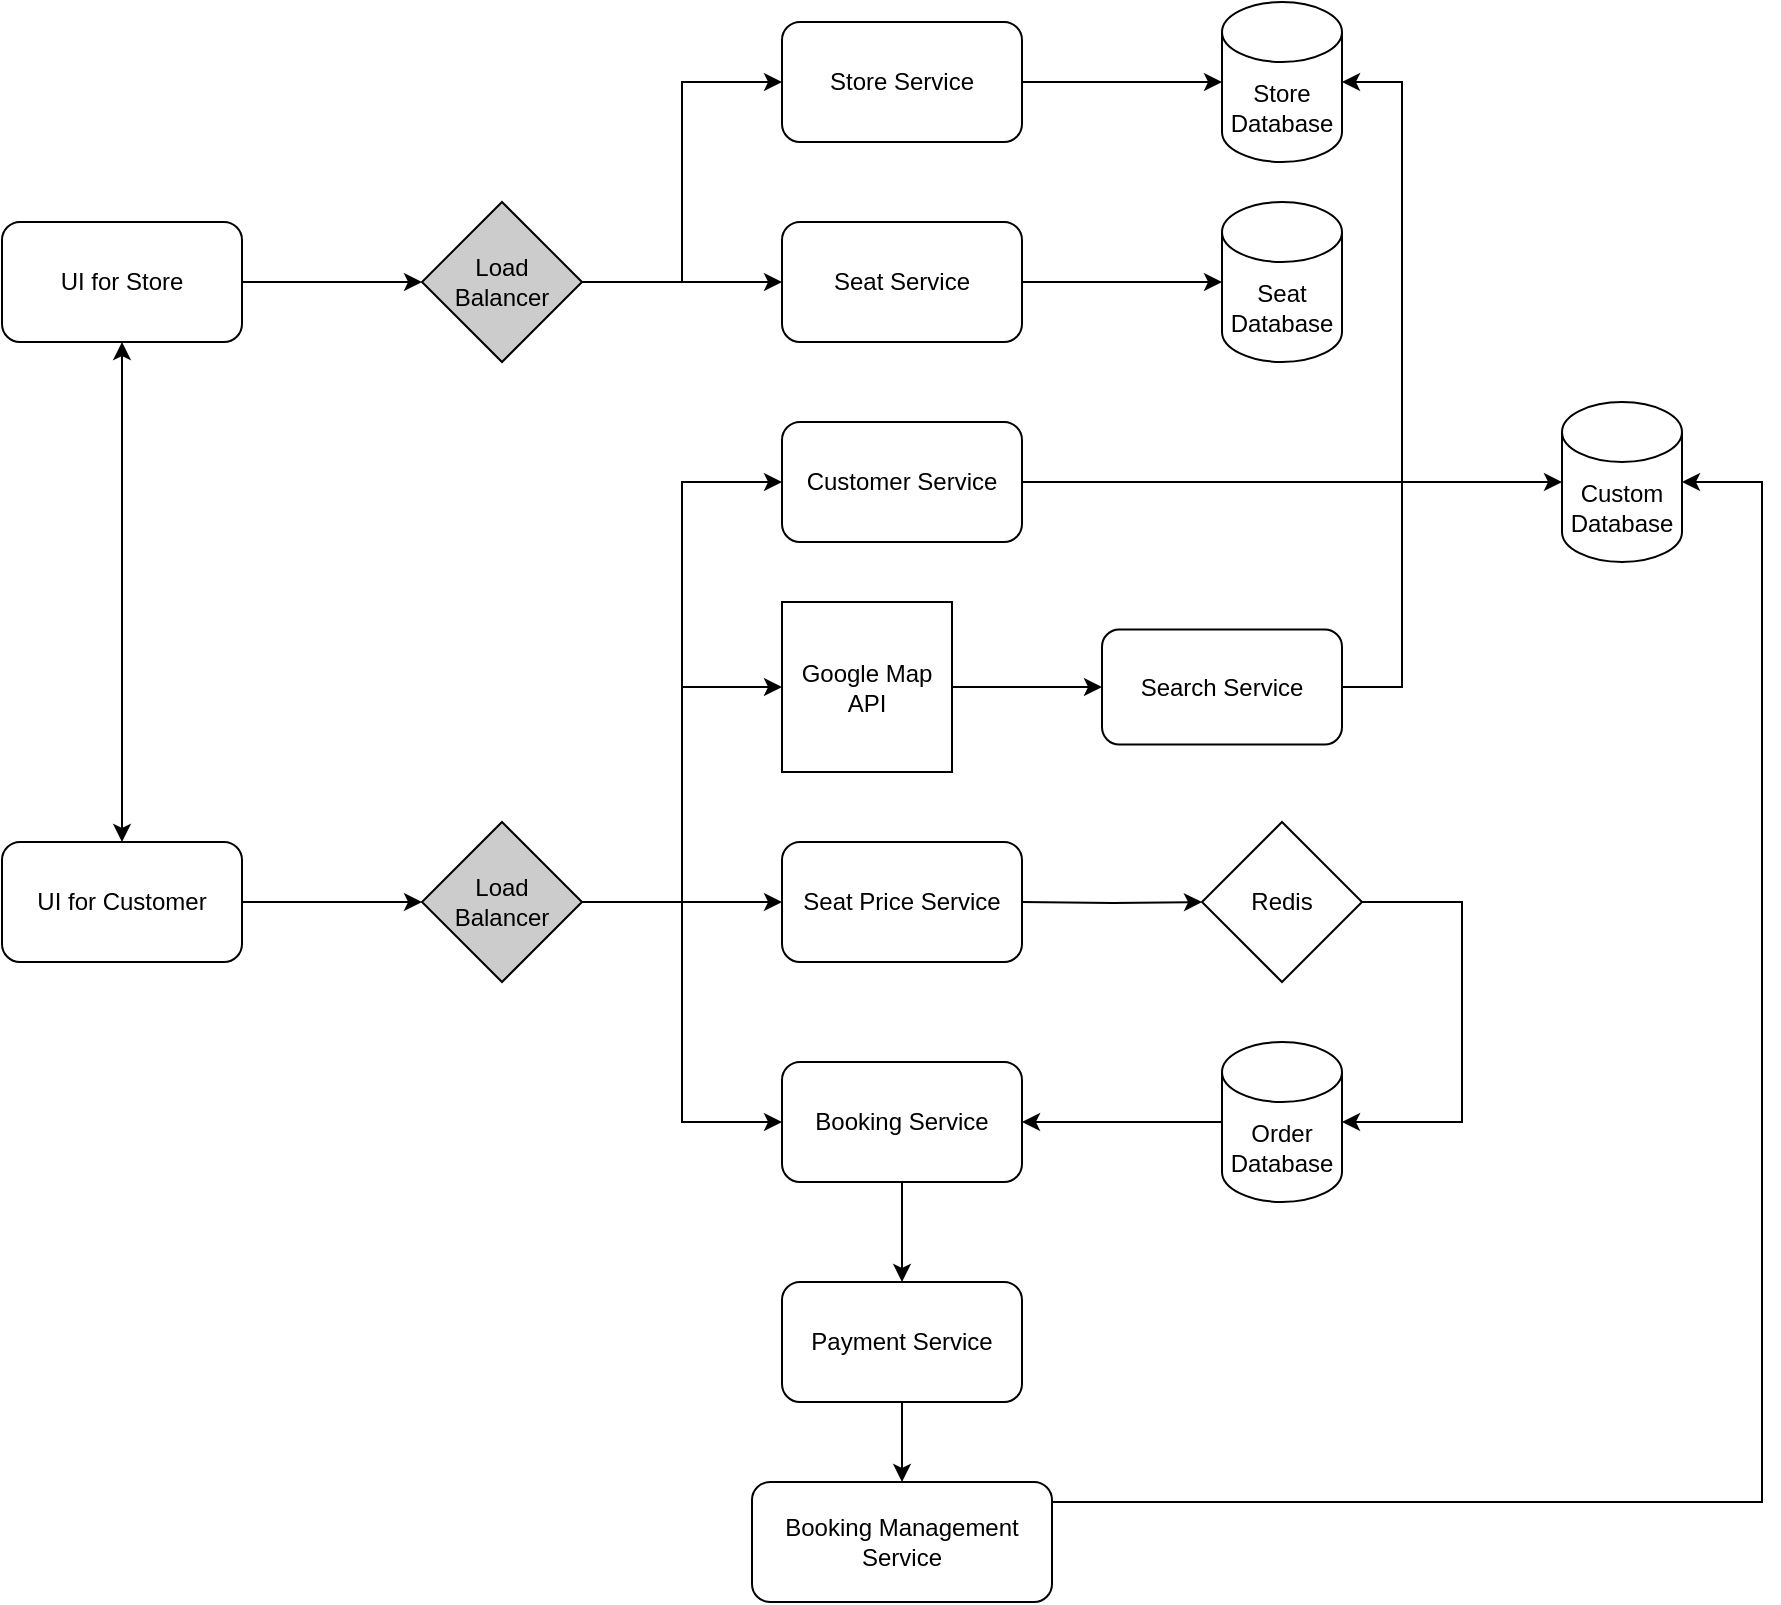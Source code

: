 <mxfile version="26.2.14">
  <diagram name="第 1 页" id="i_PyNug8uWYy_CJ6v1HJ">
    <mxGraphModel dx="1720" dy="1171" grid="1" gridSize="10" guides="1" tooltips="1" connect="1" arrows="1" fold="1" page="1" pageScale="1" pageWidth="4681" pageHeight="3300" math="0" shadow="0">
      <root>
        <mxCell id="0" />
        <mxCell id="1" parent="0" />
        <mxCell id="KJPA0pbkYJogIbTHBdZs-1" style="edgeStyle=orthogonalEdgeStyle;rounded=0;orthogonalLoop=1;jettySize=auto;html=1;exitX=1;exitY=0.5;exitDx=0;exitDy=0;entryX=0;entryY=0.5;entryDx=0;entryDy=0;" edge="1" parent="1" source="KJPA0pbkYJogIbTHBdZs-2" target="KJPA0pbkYJogIbTHBdZs-8">
          <mxGeometry relative="1" as="geometry" />
        </mxCell>
        <mxCell id="KJPA0pbkYJogIbTHBdZs-2" value="UI for Store" style="rounded=1;whiteSpace=wrap;html=1;" vertex="1" parent="1">
          <mxGeometry x="90" y="200" width="120" height="60" as="geometry" />
        </mxCell>
        <mxCell id="KJPA0pbkYJogIbTHBdZs-3" style="edgeStyle=orthogonalEdgeStyle;rounded=0;orthogonalLoop=1;jettySize=auto;html=1;exitX=1;exitY=0.5;exitDx=0;exitDy=0;entryX=0;entryY=0.5;entryDx=0;entryDy=0;" edge="1" parent="1" source="KJPA0pbkYJogIbTHBdZs-4" target="KJPA0pbkYJogIbTHBdZs-12">
          <mxGeometry relative="1" as="geometry" />
        </mxCell>
        <mxCell id="KJPA0pbkYJogIbTHBdZs-4" value="UI for Customer" style="rounded=1;whiteSpace=wrap;html=1;" vertex="1" parent="1">
          <mxGeometry x="90" y="510" width="120" height="60" as="geometry" />
        </mxCell>
        <mxCell id="KJPA0pbkYJogIbTHBdZs-6" style="edgeStyle=orthogonalEdgeStyle;rounded=0;orthogonalLoop=1;jettySize=auto;html=1;exitX=1;exitY=0.5;exitDx=0;exitDy=0;entryX=0;entryY=0.5;entryDx=0;entryDy=0;" edge="1" parent="1" source="KJPA0pbkYJogIbTHBdZs-8" target="KJPA0pbkYJogIbTHBdZs-13">
          <mxGeometry relative="1" as="geometry" />
        </mxCell>
        <mxCell id="KJPA0pbkYJogIbTHBdZs-7" style="edgeStyle=orthogonalEdgeStyle;rounded=0;orthogonalLoop=1;jettySize=auto;html=1;exitX=1;exitY=0.5;exitDx=0;exitDy=0;entryX=0;entryY=0.5;entryDx=0;entryDy=0;" edge="1" parent="1" source="KJPA0pbkYJogIbTHBdZs-8" target="KJPA0pbkYJogIbTHBdZs-35">
          <mxGeometry relative="1" as="geometry" />
        </mxCell>
        <mxCell id="KJPA0pbkYJogIbTHBdZs-8" value="Load&lt;div&gt;Balancer&lt;/div&gt;" style="rhombus;whiteSpace=wrap;html=1;fillColor=#CCCCCC;" vertex="1" parent="1">
          <mxGeometry x="300" y="190" width="80" height="80" as="geometry" />
        </mxCell>
        <mxCell id="KJPA0pbkYJogIbTHBdZs-9" style="edgeStyle=orthogonalEdgeStyle;rounded=0;orthogonalLoop=1;jettySize=auto;html=1;exitX=1;exitY=0.5;exitDx=0;exitDy=0;entryX=0;entryY=0.5;entryDx=0;entryDy=0;" edge="1" parent="1" source="KJPA0pbkYJogIbTHBdZs-12" target="KJPA0pbkYJogIbTHBdZs-42">
          <mxGeometry relative="1" as="geometry">
            <mxPoint x="480" y="431.25" as="targetPoint" />
          </mxGeometry>
        </mxCell>
        <mxCell id="KJPA0pbkYJogIbTHBdZs-10" style="edgeStyle=orthogonalEdgeStyle;rounded=0;orthogonalLoop=1;jettySize=auto;html=1;exitX=1;exitY=0.5;exitDx=0;exitDy=0;entryX=0;entryY=0.5;entryDx=0;entryDy=0;" edge="1" parent="1" source="KJPA0pbkYJogIbTHBdZs-12" target="KJPA0pbkYJogIbTHBdZs-17">
          <mxGeometry relative="1" as="geometry" />
        </mxCell>
        <mxCell id="KJPA0pbkYJogIbTHBdZs-11" style="edgeStyle=orthogonalEdgeStyle;rounded=0;orthogonalLoop=1;jettySize=auto;html=1;exitX=1;exitY=0.5;exitDx=0;exitDy=0;entryX=0;entryY=0.5;entryDx=0;entryDy=0;" edge="1" parent="1" source="KJPA0pbkYJogIbTHBdZs-12" target="KJPA0pbkYJogIbTHBdZs-26">
          <mxGeometry relative="1" as="geometry" />
        </mxCell>
        <mxCell id="KJPA0pbkYJogIbTHBdZs-52" style="edgeStyle=orthogonalEdgeStyle;rounded=0;orthogonalLoop=1;jettySize=auto;html=1;exitX=1;exitY=0.5;exitDx=0;exitDy=0;entryX=0;entryY=0.5;entryDx=0;entryDy=0;" edge="1" parent="1" source="KJPA0pbkYJogIbTHBdZs-12" target="KJPA0pbkYJogIbTHBdZs-51">
          <mxGeometry relative="1" as="geometry" />
        </mxCell>
        <mxCell id="KJPA0pbkYJogIbTHBdZs-12" value="Load&lt;div&gt;Balancer&lt;/div&gt;" style="rhombus;whiteSpace=wrap;html=1;fillColor=#CCCCCC;" vertex="1" parent="1">
          <mxGeometry x="300" y="500" width="80" height="80" as="geometry" />
        </mxCell>
        <mxCell id="KJPA0pbkYJogIbTHBdZs-13" value="Store Service" style="rounded=1;whiteSpace=wrap;html=1;" vertex="1" parent="1">
          <mxGeometry x="480" y="100" width="120" height="60" as="geometry" />
        </mxCell>
        <mxCell id="KJPA0pbkYJogIbTHBdZs-14" style="edgeStyle=orthogonalEdgeStyle;rounded=0;orthogonalLoop=1;jettySize=auto;html=1;exitX=1;exitY=0.5;exitDx=0;exitDy=0;entryX=0;entryY=0.5;entryDx=0;entryDy=0;" edge="1" parent="1" target="KJPA0pbkYJogIbTHBdZs-49">
          <mxGeometry relative="1" as="geometry">
            <mxPoint x="600" y="540" as="sourcePoint" />
            <mxPoint x="687.5" y="538.714" as="targetPoint" />
          </mxGeometry>
        </mxCell>
        <mxCell id="KJPA0pbkYJogIbTHBdZs-16" style="edgeStyle=orthogonalEdgeStyle;rounded=0;orthogonalLoop=1;jettySize=auto;html=1;exitX=0.5;exitY=1;exitDx=0;exitDy=0;entryX=0.5;entryY=0;entryDx=0;entryDy=0;" edge="1" parent="1" source="KJPA0pbkYJogIbTHBdZs-17" target="KJPA0pbkYJogIbTHBdZs-19">
          <mxGeometry relative="1" as="geometry" />
        </mxCell>
        <mxCell id="KJPA0pbkYJogIbTHBdZs-17" value="Booking Service" style="rounded=1;whiteSpace=wrap;html=1;" vertex="1" parent="1">
          <mxGeometry x="480" y="620" width="120" height="60" as="geometry" />
        </mxCell>
        <mxCell id="KJPA0pbkYJogIbTHBdZs-18" style="edgeStyle=orthogonalEdgeStyle;rounded=0;orthogonalLoop=1;jettySize=auto;html=1;exitX=0.5;exitY=1;exitDx=0;exitDy=0;entryX=0.5;entryY=0;entryDx=0;entryDy=0;" edge="1" parent="1" source="KJPA0pbkYJogIbTHBdZs-19" target="KJPA0pbkYJogIbTHBdZs-21">
          <mxGeometry relative="1" as="geometry" />
        </mxCell>
        <mxCell id="KJPA0pbkYJogIbTHBdZs-19" value="Payment Service" style="rounded=1;whiteSpace=wrap;html=1;" vertex="1" parent="1">
          <mxGeometry x="480" y="730" width="120" height="60" as="geometry" />
        </mxCell>
        <mxCell id="KJPA0pbkYJogIbTHBdZs-20" style="edgeStyle=orthogonalEdgeStyle;rounded=0;orthogonalLoop=1;jettySize=auto;html=1;exitX=1;exitY=0.5;exitDx=0;exitDy=0;entryX=1;entryY=0.5;entryDx=0;entryDy=0;entryPerimeter=0;" edge="1" parent="1" source="KJPA0pbkYJogIbTHBdZs-21" target="KJPA0pbkYJogIbTHBdZs-28">
          <mxGeometry relative="1" as="geometry">
            <mxPoint x="687.5" y="750" as="targetPoint" />
            <Array as="points">
              <mxPoint x="970" y="840" />
              <mxPoint x="970" y="330" />
            </Array>
          </mxGeometry>
        </mxCell>
        <mxCell id="KJPA0pbkYJogIbTHBdZs-21" value="Booking Management Service" style="rounded=1;whiteSpace=wrap;html=1;" vertex="1" parent="1">
          <mxGeometry x="465" y="830" width="150" height="60" as="geometry" />
        </mxCell>
        <mxCell id="KJPA0pbkYJogIbTHBdZs-22" value="Store Database" style="shape=cylinder3;whiteSpace=wrap;html=1;boundedLbl=1;backgroundOutline=1;size=15;" vertex="1" parent="1">
          <mxGeometry x="700" y="90" width="60" height="80" as="geometry" />
        </mxCell>
        <mxCell id="KJPA0pbkYJogIbTHBdZs-23" style="edgeStyle=orthogonalEdgeStyle;rounded=0;orthogonalLoop=1;jettySize=auto;html=1;exitX=1;exitY=0.5;exitDx=0;exitDy=0;entryX=0;entryY=0.5;entryDx=0;entryDy=0;entryPerimeter=0;" edge="1" parent="1" source="KJPA0pbkYJogIbTHBdZs-13" target="KJPA0pbkYJogIbTHBdZs-22">
          <mxGeometry relative="1" as="geometry" />
        </mxCell>
        <mxCell id="KJPA0pbkYJogIbTHBdZs-24" style="edgeStyle=orthogonalEdgeStyle;rounded=0;orthogonalLoop=1;jettySize=auto;html=1;exitX=0;exitY=0.5;exitDx=0;exitDy=0;exitPerimeter=0;" edge="1" parent="1" source="KJPA0pbkYJogIbTHBdZs-25" target="KJPA0pbkYJogIbTHBdZs-17">
          <mxGeometry relative="1" as="geometry" />
        </mxCell>
        <mxCell id="KJPA0pbkYJogIbTHBdZs-25" value="Order Database" style="shape=cylinder3;whiteSpace=wrap;html=1;boundedLbl=1;backgroundOutline=1;size=15;" vertex="1" parent="1">
          <mxGeometry x="700" y="610" width="60" height="80" as="geometry" />
        </mxCell>
        <mxCell id="KJPA0pbkYJogIbTHBdZs-26" value="Customer Service" style="rounded=1;whiteSpace=wrap;html=1;" vertex="1" parent="1">
          <mxGeometry x="480" y="300" width="120" height="60" as="geometry" />
        </mxCell>
        <mxCell id="KJPA0pbkYJogIbTHBdZs-28" value="Custom Database" style="shape=cylinder3;whiteSpace=wrap;html=1;boundedLbl=1;backgroundOutline=1;size=15;" vertex="1" parent="1">
          <mxGeometry x="870" y="290" width="60" height="80" as="geometry" />
        </mxCell>
        <mxCell id="KJPA0pbkYJogIbTHBdZs-29" style="edgeStyle=orthogonalEdgeStyle;rounded=0;orthogonalLoop=1;jettySize=auto;html=1;exitX=1;exitY=0.5;exitDx=0;exitDy=0;entryX=0;entryY=0.5;entryDx=0;entryDy=0;entryPerimeter=0;" edge="1" parent="1" source="KJPA0pbkYJogIbTHBdZs-26" target="KJPA0pbkYJogIbTHBdZs-28">
          <mxGeometry relative="1" as="geometry" />
        </mxCell>
        <mxCell id="KJPA0pbkYJogIbTHBdZs-34" style="edgeStyle=orthogonalEdgeStyle;rounded=0;orthogonalLoop=1;jettySize=auto;html=1;exitX=1;exitY=0.5;exitDx=0;exitDy=0;" edge="1" parent="1" source="KJPA0pbkYJogIbTHBdZs-35" target="KJPA0pbkYJogIbTHBdZs-37">
          <mxGeometry relative="1" as="geometry" />
        </mxCell>
        <mxCell id="KJPA0pbkYJogIbTHBdZs-35" value="Seat Service" style="rounded=1;whiteSpace=wrap;html=1;" vertex="1" parent="1">
          <mxGeometry x="480" y="200" width="120" height="60" as="geometry" />
        </mxCell>
        <mxCell id="KJPA0pbkYJogIbTHBdZs-37" value="Seat Database" style="shape=cylinder3;whiteSpace=wrap;html=1;boundedLbl=1;backgroundOutline=1;size=15;" vertex="1" parent="1">
          <mxGeometry x="700" y="190" width="60" height="80" as="geometry" />
        </mxCell>
        <mxCell id="KJPA0pbkYJogIbTHBdZs-38" value="" style="endArrow=classic;startArrow=classic;html=1;rounded=0;entryX=0.5;entryY=1;entryDx=0;entryDy=0;exitX=0.5;exitY=0;exitDx=0;exitDy=0;" edge="1" parent="1" source="KJPA0pbkYJogIbTHBdZs-4" target="KJPA0pbkYJogIbTHBdZs-2">
          <mxGeometry width="50" height="50" relative="1" as="geometry">
            <mxPoint x="680" y="440" as="sourcePoint" />
            <mxPoint x="730" y="390" as="targetPoint" />
          </mxGeometry>
        </mxCell>
        <mxCell id="KJPA0pbkYJogIbTHBdZs-41" style="edgeStyle=orthogonalEdgeStyle;rounded=0;orthogonalLoop=1;jettySize=auto;html=1;exitX=1;exitY=0.5;exitDx=0;exitDy=0;entryX=0;entryY=0.5;entryDx=0;entryDy=0;" edge="1" parent="1" source="KJPA0pbkYJogIbTHBdZs-42" target="KJPA0pbkYJogIbTHBdZs-44">
          <mxGeometry relative="1" as="geometry" />
        </mxCell>
        <mxCell id="KJPA0pbkYJogIbTHBdZs-42" value="Google Map API" style="rounded=0;whiteSpace=wrap;html=1;" vertex="1" parent="1">
          <mxGeometry x="480" y="390" width="85" height="85" as="geometry" />
        </mxCell>
        <mxCell id="KJPA0pbkYJogIbTHBdZs-43" style="edgeStyle=orthogonalEdgeStyle;rounded=0;orthogonalLoop=1;jettySize=auto;html=1;exitX=1;exitY=0.5;exitDx=0;exitDy=0;entryX=1;entryY=0.5;entryDx=0;entryDy=0;entryPerimeter=0;" edge="1" parent="1" source="KJPA0pbkYJogIbTHBdZs-44" target="KJPA0pbkYJogIbTHBdZs-22">
          <mxGeometry relative="1" as="geometry">
            <mxPoint x="840" y="432.5" as="targetPoint" />
            <Array as="points">
              <mxPoint x="790" y="432" />
              <mxPoint x="790" y="130" />
            </Array>
          </mxGeometry>
        </mxCell>
        <mxCell id="KJPA0pbkYJogIbTHBdZs-44" value="Search Service" style="rounded=1;whiteSpace=wrap;html=1;" vertex="1" parent="1">
          <mxGeometry x="640" y="403.75" width="120" height="57.5" as="geometry" />
        </mxCell>
        <mxCell id="KJPA0pbkYJogIbTHBdZs-49" value="Redis" style="rhombus;whiteSpace=wrap;html=1;" vertex="1" parent="1">
          <mxGeometry x="690" y="500" width="80" height="80" as="geometry" />
        </mxCell>
        <mxCell id="KJPA0pbkYJogIbTHBdZs-50" style="edgeStyle=orthogonalEdgeStyle;rounded=0;orthogonalLoop=1;jettySize=auto;html=1;exitX=1;exitY=0.5;exitDx=0;exitDy=0;entryX=1;entryY=0.5;entryDx=0;entryDy=0;entryPerimeter=0;" edge="1" parent="1" source="KJPA0pbkYJogIbTHBdZs-49" target="KJPA0pbkYJogIbTHBdZs-25">
          <mxGeometry relative="1" as="geometry">
            <mxPoint x="760" y="940" as="targetPoint" />
            <Array as="points">
              <mxPoint x="820" y="540" />
              <mxPoint x="820" y="650" />
            </Array>
          </mxGeometry>
        </mxCell>
        <mxCell id="KJPA0pbkYJogIbTHBdZs-51" value="Seat Price Service" style="rounded=1;whiteSpace=wrap;html=1;" vertex="1" parent="1">
          <mxGeometry x="480" y="510" width="120" height="60" as="geometry" />
        </mxCell>
      </root>
    </mxGraphModel>
  </diagram>
</mxfile>
